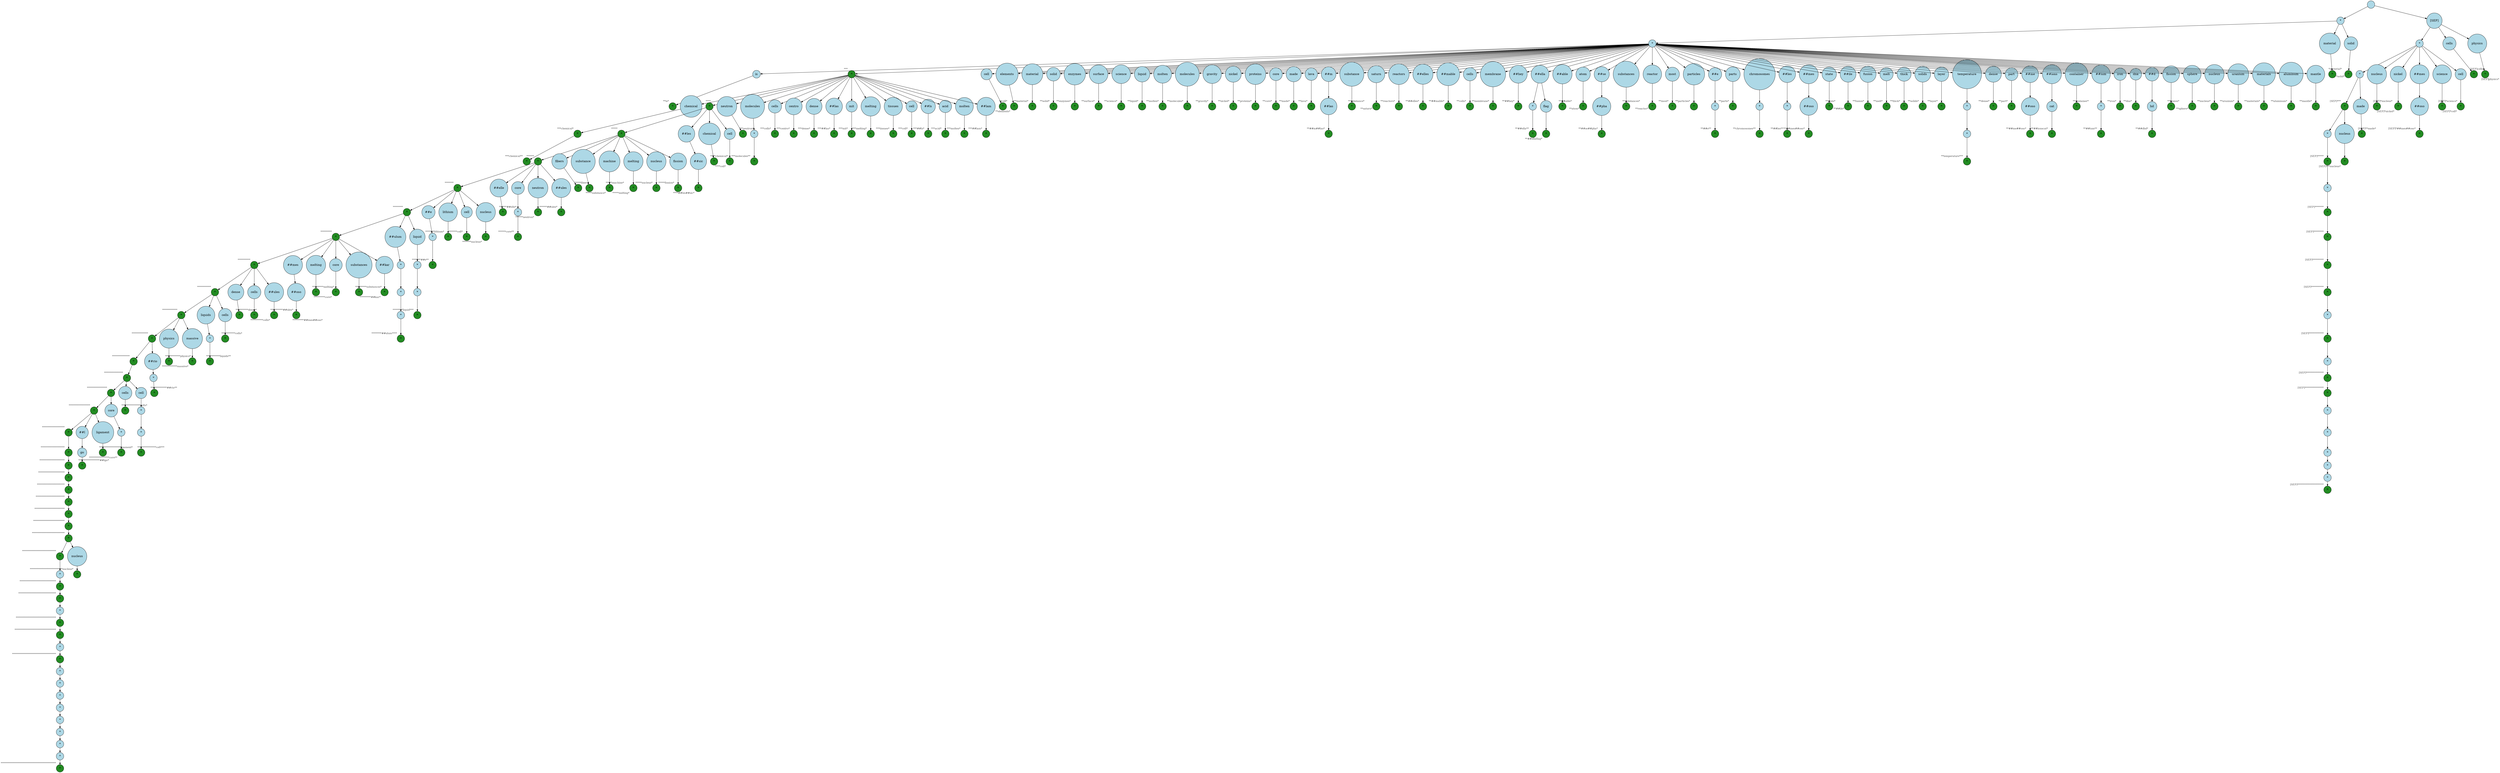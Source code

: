 digraph {
graph [
  nodesep=0.25,
  ranksep=0.3,
  splines=line
];
node [
  style=filled,
  fillcolor=lightblue,
  shape=circle
];
edge [
  arrowsize=0.8,
  color=black
];

94024784723152 [
  label=""
];
94024784762504 [
  label="*"
];
139877758633952 [
  label="*"
];
139877758641008 [
  label="is"
];
139877758641200 [
  label="*"
  xlabel=<<FONT COLOR="grey25" POINT-SIZE="12">**is*</FONT>>
  fillcolor="forestgreen"
  color="black"
];
139877758641152 [
  label="*"
  xlabel=<<FONT COLOR="grey25" POINT-SIZE="12">***</FONT>>
  fillcolor="forestgreen"
  color="black"
];
139881494767024 [
  label="chemical"
];
139881494762864 [
  label="*"
  xlabel=<<FONT COLOR="grey25" POINT-SIZE="12">***chemical*</FONT>>
  fillcolor="forestgreen"
  color="black"
];
139881494759088 [
  label="*"
  xlabel=<<FONT COLOR="grey25" POINT-SIZE="12">***chemical**</FONT>>
  fillcolor="forestgreen"
  color="black"
];
139877758640528 [
  label="*"
  xlabel=<<FONT COLOR="grey25" POINT-SIZE="12">****</FONT>>
  fillcolor="forestgreen"
  color="black"
];
139877758638032 [
  label="*"
  xlabel=<<FONT COLOR="grey25" POINT-SIZE="12">*****</FONT>>
  fillcolor="forestgreen"
  color="black"
];
139877758638800 [
  label="*"
  xlabel=<<FONT COLOR="grey25" POINT-SIZE="12">******</FONT>>
  fillcolor="forestgreen"
  color="black"
];
139877758639328 [
  label="*"
  xlabel=<<FONT COLOR="grey25" POINT-SIZE="12">*******</FONT>>
  fillcolor="forestgreen"
  color="black"
];
139883798859632 [
  label="*"
  xlabel=<<FONT COLOR="grey25" POINT-SIZE="12">********</FONT>>
  fillcolor="forestgreen"
  color="black"
];
139877758356848 [
  label="*"
  xlabel=<<FONT COLOR="grey25" POINT-SIZE="12">*********</FONT>>
  fillcolor="forestgreen"
  color="black"
];
139877758354608 [
  label="*"
  xlabel=<<FONT COLOR="grey25" POINT-SIZE="12">**********</FONT>>
  fillcolor="forestgreen"
  color="black"
];
139877758354224 [
  label="*"
  xlabel=<<FONT COLOR="grey25" POINT-SIZE="12">***********</FONT>>
  fillcolor="forestgreen"
  color="black"
];
139877758362224 [
  label="*"
  xlabel=<<FONT COLOR="grey25" POINT-SIZE="12">************</FONT>>
  fillcolor="forestgreen"
  color="black"
];
139877758368176 [
  label="*"
  xlabel=<<FONT COLOR="grey25" POINT-SIZE="12">*************</FONT>>
  fillcolor="forestgreen"
  color="black"
];
139877758362288 [
  label="*"
  xlabel=<<FONT COLOR="grey25" POINT-SIZE="12">**************</FONT>>
  fillcolor="forestgreen"
  color="black"
];
139877758367088 [
  label="*"
  xlabel=<<FONT COLOR="grey25" POINT-SIZE="12">***************</FONT>>
  fillcolor="forestgreen"
  color="black"
];
139877758362864 [
  label="*"
  xlabel=<<FONT COLOR="grey25" POINT-SIZE="12">****************</FONT>>
  fillcolor="forestgreen"
  color="black"
];
139877758364784 [
  label="*"
  xlabel=<<FONT COLOR="grey25" POINT-SIZE="12">*****************</FONT>>
  fillcolor="forestgreen"
  color="black"
];
139877758367728 [
  label="*"
  xlabel=<<FONT COLOR="grey25" POINT-SIZE="12">******************</FONT>>
  fillcolor="forestgreen"
  color="black"
];
139877758353584 [
  label="*"
  xlabel=<<FONT COLOR="grey25" POINT-SIZE="12">*******************</FONT>>
  fillcolor="forestgreen"
  color="black"
];
139877758367024 [
  label="*"
  xlabel=<<FONT COLOR="grey25" POINT-SIZE="12">********************</FONT>>
  fillcolor="forestgreen"
  color="black"
];
139877758364272 [
  label="*"
  xlabel=<<FONT COLOR="grey25" POINT-SIZE="12">*********************</FONT>>
  fillcolor="forestgreen"
  color="black"
];
139877758360176 [
  label="*"
  xlabel=<<FONT COLOR="grey25" POINT-SIZE="12">**********************</FONT>>
  fillcolor="forestgreen"
  color="black"
];
139877758358768 [
  label="*"
  xlabel=<<FONT COLOR="grey25" POINT-SIZE="12">***********************</FONT>>
  fillcolor="forestgreen"
  color="black"
];
139881494372608 [
  label="*"
  xlabel=<<FONT COLOR="grey25" POINT-SIZE="12">************************</FONT>>
  fillcolor="forestgreen"
  color="black"
];
139881494377968 [
  label="*"
  xlabel=<<FONT COLOR="grey25" POINT-SIZE="12">*************************</FONT>>
  fillcolor="forestgreen"
  color="black"
];
139881494379168 [
  label="*"
  xlabel=<<FONT COLOR="grey25" POINT-SIZE="12">**************************</FONT>>
  fillcolor="forestgreen"
  color="black"
];
139881494377088 [
  label="*"
  xlabel=<<FONT COLOR="grey25" POINT-SIZE="12">***************************</FONT>>
  fillcolor="forestgreen"
  color="black"
];
139881494373488 [
  label="*"
];
139881494369968 [
  label="*"
  xlabel=<<FONT COLOR="grey25" POINT-SIZE="12">*****************************</FONT>>
  fillcolor="forestgreen"
  color="black"
];
139881494371168 [
  label="*"
  xlabel=<<FONT COLOR="grey25" POINT-SIZE="12">******************************</FONT>>
  fillcolor="forestgreen"
  color="black"
];
139881494367248 [
  label="*"
];
139881494378448 [
  label="*"
  xlabel=<<FONT COLOR="grey25" POINT-SIZE="12">********************************</FONT>>
  fillcolor="forestgreen"
  color="black"
];
139881494375488 [
  label="*"
  xlabel=<<FONT COLOR="grey25" POINT-SIZE="12">*********************************</FONT>>
  fillcolor="forestgreen"
  color="black"
];
139881494370928 [
  label="*"
];
139881494370688 [
  label="*"
  xlabel=<<FONT COLOR="grey25" POINT-SIZE="12">***********************************</FONT>>
  fillcolor="forestgreen"
  color="black"
];
139881494370528 [
  label="*"
];
139881494366288 [
  label="*"
];
139881494371248 [
  label="*"
];
139881494366688 [
  label="*"
];
139870779801392 [
  label="*"
];
139870779801104 [
  label="*"
];
139870490246096 [
  label="*"
];
139870490238512 [
  label="*"
];
139870490238896 [
  label="*"
  xlabel=<<FONT COLOR="grey25" POINT-SIZE="12">********************************************</FONT>>
  fillcolor="forestgreen"
  color="black"
];
139881494375568 [
  label="nucleus"
];
139881494373008 [
  label="*"
  xlabel=<<FONT COLOR="grey25" POINT-SIZE="12">**************************nucleus*</FONT>>
  fillcolor="forestgreen"
  color="black"
];
139877758365168 [
  label="##l"
];
139877758361584 [
  label="go"
];
139877758363056 [
  label="*"
  xlabel=<<FONT COLOR="grey25" POINT-SIZE="12">*****************##lgo*</FONT>>
  fillcolor="forestgreen"
  color="black"
];
139883799433328 [
  label="ligament"
];
139883814488624 [
  label="*"
  xlabel=<<FONT COLOR="grey25" POINT-SIZE="12">*****************ligament*</FONT>>
  fillcolor="forestgreen"
  color="black"
];
139877758361072 [
  label="core"
];
139877758357104 [
  label="*"
];
139877758360240 [
  label="*"
  xlabel=<<FONT COLOR="grey25" POINT-SIZE="12">****************core**</FONT>>
  fillcolor="forestgreen"
  color="black"
];
139877758355440 [
  label="cells"
];
139877758368496 [
  label="*"
  xlabel=<<FONT COLOR="grey25" POINT-SIZE="12">***************cells*</FONT>>
  fillcolor="forestgreen"
  color="black"
];
139877758367920 [
  label="cell"
];
139877758360624 [
  label="*"
];
139877758367216 [
  label="*"
];
139877758356720 [
  label="*"
  xlabel=<<FONT COLOR="grey25" POINT-SIZE="12">***************cell***</FONT>>
  fillcolor="forestgreen"
  color="black"
];
139877758369264 [
  label="##rio"
];
139877758354416 [
  label="*"
];
139877758360496 [
  label="*"
  xlabel=<<FONT COLOR="grey25" POINT-SIZE="12">*************##rio**</FONT>>
  fillcolor="forestgreen"
  color="black"
];
139877758362736 [
  label="physics"
];
139877758363568 [
  label="*"
  xlabel=<<FONT COLOR="grey25" POINT-SIZE="12">************physics*</FONT>>
  fillcolor="forestgreen"
  color="black"
];
139877758367792 [
  label="massive"
];
139877758353776 [
  label="*"
  xlabel=<<FONT COLOR="grey25" POINT-SIZE="12">************massive*</FONT>>
  fillcolor="forestgreen"
  color="black"
];
139877758359088 [
  label="liquids"
];
139877758366512 [
  label="*"
];
139877758366192 [
  label="*"
  xlabel=<<FONT COLOR="grey25" POINT-SIZE="12">***********liquids**</FONT>>
  fillcolor="forestgreen"
  color="black"
];
139877758362928 [
  label="cells"
];
139877758363888 [
  label="*"
  xlabel=<<FONT COLOR="grey25" POINT-SIZE="12">***********cells*</FONT>>
  fillcolor="forestgreen"
  color="black"
];
139877758364144 [
  label="dense"
];
139877758358896 [
  label="*"
  xlabel=<<FONT COLOR="grey25" POINT-SIZE="12">**********dense*</FONT>>
  fillcolor="forestgreen"
  color="black"
];
139877758357168 [
  label="cells"
];
139877758356080 [
  label="*"
  xlabel=<<FONT COLOR="grey25" POINT-SIZE="12">**********cells*</FONT>>
  fillcolor="forestgreen"
  color="black"
];
139877758366896 [
  label="##ules"
];
139877758361392 [
  label="*"
  xlabel=<<FONT COLOR="grey25" POINT-SIZE="12">**********##ules*</FONT>>
  fillcolor="forestgreen"
  color="black"
];
139877758365104 [
  label="##mes"
];
139877758369200 [
  label="##oso"
];
139881862357936 [
  label="*"
  xlabel=<<FONT COLOR="grey25" POINT-SIZE="12">*********##mes##oso*</FONT>>
  fillcolor="forestgreen"
  color="black"
];
139881862354672 [
  label="melting"
];
139881862364144 [
  label="*"
  xlabel=<<FONT COLOR="grey25" POINT-SIZE="12">*********melting*</FONT>>
  fillcolor="forestgreen"
  color="black"
];
139881862356912 [
  label="core"
];
139881862361392 [
  label="*"
  xlabel=<<FONT COLOR="grey25" POINT-SIZE="12">*********core*</FONT>>
  fillcolor="forestgreen"
  color="black"
];
139881862362416 [
  label="substances"
];
139881862350960 [
  label="*"
  xlabel=<<FONT COLOR="grey25" POINT-SIZE="12">*********substances*</FONT>>
  fillcolor="forestgreen"
  color="black"
];
139881862358064 [
  label="##kar"
];
139881862363184 [
  label="*"
  xlabel=<<FONT COLOR="grey25" POINT-SIZE="12">*********##kar*</FONT>>
  fillcolor="forestgreen"
  color="black"
];
139881862359152 [
  label="##ulum"
];
139881862359216 [
  label="*"
];
139881862355952 [
  label="*"
];
139881862355504 [
  label="*"
];
139881862353584 [
  label="*"
  xlabel=<<FONT COLOR="grey25" POINT-SIZE="12">********##ulum****</FONT>>
  fillcolor="forestgreen"
  color="black"
];
139881862362672 [
  label="liquid"
];
139881862349424 [
  label="*"
];
139881862363760 [
  label="*"
];
139881862351728 [
  label="*"
  xlabel=<<FONT COLOR="grey25" POINT-SIZE="12">********liquid***</FONT>>
  fillcolor="forestgreen"
  color="black"
];
139881862357488 [
  label="##e"
];
139881862355184 [
  label="*"
];
139881862355056 [
  label="*"
  xlabel=<<FONT COLOR="grey25" POINT-SIZE="12">*******##e**</FONT>>
  fillcolor="forestgreen"
  color="black"
];
139881862357616 [
  label="lithium"
];
139881862361136 [
  label="*"
  xlabel=<<FONT COLOR="grey25" POINT-SIZE="12">*******lithium*</FONT>>
  fillcolor="forestgreen"
  color="black"
];
139881862350896 [
  label="cell"
];
139881862355696 [
  label="*"
  xlabel=<<FONT COLOR="grey25" POINT-SIZE="12">*******cell*</FONT>>
  fillcolor="forestgreen"
  color="black"
];
139881862360176 [
  label="nucleus"
];
139881862359536 [
  label="*"
  xlabel=<<FONT COLOR="grey25" POINT-SIZE="12">*******nucleus*</FONT>>
  fillcolor="forestgreen"
  color="black"
];
139881862352944 [
  label="##elle"
];
139881862362352 [
  label="*"
  xlabel=<<FONT COLOR="grey25" POINT-SIZE="12">******##elle*</FONT>>
  fillcolor="forestgreen"
  color="black"
];
139881862354352 [
  label="core"
];
139881862360880 [
  label="*"
];
139881862352240 [
  label="*"
  xlabel=<<FONT COLOR="grey25" POINT-SIZE="12">******core**</FONT>>
  fillcolor="forestgreen"
  color="black"
];
139881862349168 [
  label="neutron"
];
139881862349360 [
  label="*"
  xlabel=<<FONT COLOR="grey25" POINT-SIZE="12">******neutron*</FONT>>
  fillcolor="forestgreen"
  color="black"
];
139881862348976 [
  label="##ules"
];
139881862357744 [
  label="*"
  xlabel=<<FONT COLOR="grey25" POINT-SIZE="12">******##ules*</FONT>>
  fillcolor="forestgreen"
  color="black"
];
139881862357232 [
  label="fibers"
];
139881862353712 [
  label="*"
  xlabel=<<FONT COLOR="grey25" POINT-SIZE="12">*****fibers*</FONT>>
  fillcolor="forestgreen"
  color="black"
];
139881862354480 [
  label="substance"
];
139881862361072 [
  label="*"
  xlabel=<<FONT COLOR="grey25" POINT-SIZE="12">*****substance*</FONT>>
  fillcolor="forestgreen"
  color="black"
];
139881862359600 [
  label="machine"
];
139881862352624 [
  label="*"
  xlabel=<<FONT COLOR="grey25" POINT-SIZE="12">*****machine*</FONT>>
  fillcolor="forestgreen"
  color="black"
];
139881862349744 [
  label="melting"
];
139881862354224 [
  label="*"
  xlabel=<<FONT COLOR="grey25" POINT-SIZE="12">*****melting*</FONT>>
  fillcolor="forestgreen"
  color="black"
];
139881862356720 [
  label="nucleus"
];
139881862353968 [
  label="*"
  xlabel=<<FONT COLOR="grey25" POINT-SIZE="12">*****nucleus*</FONT>>
  fillcolor="forestgreen"
  color="black"
];
139881862364272 [
  label="fission"
];
139881862363568 [
  label="*"
  xlabel=<<FONT COLOR="grey25" POINT-SIZE="12">*****fission*</FONT>>
  fillcolor="forestgreen"
  color="black"
];
139881862351344 [
  label="##les"
];
139881862361968 [
  label="##sic"
];
139881862353648 [
  label="*"
  xlabel=<<FONT COLOR="grey25" POINT-SIZE="12">****##les##sic*</FONT>>
  fillcolor="forestgreen"
  color="black"
];
139881862362480 [
  label="chemical"
];
139881862356784 [
  label="*"
  xlabel=<<FONT COLOR="grey25" POINT-SIZE="12">****chemical*</FONT>>
  fillcolor="forestgreen"
  color="black"
];
139881862349488 [
  label="cell"
];
139881862351792 [
  label="*"
  xlabel=<<FONT COLOR="grey25" POINT-SIZE="12">****cell*</FONT>>
  fillcolor="forestgreen"
  color="black"
];
139881862361264 [
  label="neutron"
];
139881862359856 [
  label="*"
  xlabel=<<FONT COLOR="grey25" POINT-SIZE="12">***neutron*</FONT>>
  fillcolor="forestgreen"
  color="black"
];
139881862363248 [
  label="molecules"
];
139881862362544 [
  label="*"
];
139881862356016 [
  label="*"
  xlabel=<<FONT COLOR="grey25" POINT-SIZE="12">***molecules**</FONT>>
  fillcolor="forestgreen"
  color="black"
];
139881862358960 [
  label="cells"
];
139881862359664 [
  label="*"
  xlabel=<<FONT COLOR="grey25" POINT-SIZE="12">***cells*</FONT>>
  fillcolor="forestgreen"
  color="black"
];
139881862356272 [
  label="centro"
];
139881862362032 [
  label="*"
  xlabel=<<FONT COLOR="grey25" POINT-SIZE="12">***centro*</FONT>>
  fillcolor="forestgreen"
  color="black"
];
139881862352432 [
  label="dense"
];
139881862354032 [
  label="*"
  xlabel=<<FONT COLOR="grey25" POINT-SIZE="12">***dense*</FONT>>
  fillcolor="forestgreen"
  color="black"
];
139881862356336 [
  label="##las"
];
139881862358704 [
  label="*"
  xlabel=<<FONT COLOR="grey25" POINT-SIZE="12">***##las*</FONT>>
  fillcolor="forestgreen"
  color="black"
];
139881494607408 [
  label="mit"
];
139881494607168 [
  label="*"
  xlabel=<<FONT COLOR="grey25" POINT-SIZE="12">***mit*</FONT>>
  fillcolor="forestgreen"
  color="black"
];
139881862350512 [
  label="melting"
];
139881862352880 [
  label="*"
  xlabel=<<FONT COLOR="grey25" POINT-SIZE="12">***melting*</FONT>>
  fillcolor="forestgreen"
  color="black"
];
139881862363952 [
  label="tissues"
];
139881862365040 [
  label="*"
  xlabel=<<FONT COLOR="grey25" POINT-SIZE="12">***tissues*</FONT>>
  fillcolor="forestgreen"
  color="black"
];
139881494608176 [
  label="cell"
];
139881862360112 [
  label="*"
  xlabel=<<FONT COLOR="grey25" POINT-SIZE="12">***cell*</FONT>>
  fillcolor="forestgreen"
  color="black"
];
139881494596608 [
  label="##ls"
];
139881862358384 [
  label="*"
  xlabel=<<FONT COLOR="grey25" POINT-SIZE="12">***##ls*</FONT>>
  fillcolor="forestgreen"
  color="black"
];
139881482228992 [
  label="acid"
];
139881863411312 [
  label="*"
  xlabel=<<FONT COLOR="grey25" POINT-SIZE="12">***acid*</FONT>>
  fillcolor="forestgreen"
  color="black"
];
139881863404464 [
  label="molten"
];
139881863403120 [
  label="*"
  xlabel=<<FONT COLOR="grey25" POINT-SIZE="12">***molten*</FONT>>
  fillcolor="forestgreen"
  color="black"
];
139881863400688 [
  label="##lam"
];
139881863405296 [
  label="*"
  xlabel=<<FONT COLOR="grey25" POINT-SIZE="12">***##lam*</FONT>>
  fillcolor="forestgreen"
  color="black"
];
139877758640672 [
  label="cell"
];
139881482236672 [
  label="*"
  xlabel=<<FONT COLOR="grey25" POINT-SIZE="12">**cell*</FONT>>
  fillcolor="forestgreen"
  color="black"
];
139881863407088 [
  label="elements"
];
139881863401328 [
  label="*"
  xlabel=<<FONT COLOR="grey25" POINT-SIZE="12">**elements*</FONT>>
  fillcolor="forestgreen"
  color="black"
];
139881863411760 [
  label="material"
];
139881863409328 [
  label="*"
  xlabel=<<FONT COLOR="grey25" POINT-SIZE="12">**material*</FONT>>
  fillcolor="forestgreen"
  color="black"
];
139881482237392 [
  label="solid"
];
139881863409648 [
  label="*"
  xlabel=<<FONT COLOR="grey25" POINT-SIZE="12">**solid*</FONT>>
  fillcolor="forestgreen"
  color="black"
];
139881863404976 [
  label="enzymes"
];
139881863406512 [
  label="*"
  xlabel=<<FONT COLOR="grey25" POINT-SIZE="12">**enzymes*</FONT>>
  fillcolor="forestgreen"
  color="black"
];
139881863398640 [
  label="surface"
];
139881863412848 [
  label="*"
  xlabel=<<FONT COLOR="grey25" POINT-SIZE="12">**surface*</FONT>>
  fillcolor="forestgreen"
  color="black"
];
139881863411632 [
  label="science"
];
139881863409200 [
  label="*"
  xlabel=<<FONT COLOR="grey25" POINT-SIZE="12">**science*</FONT>>
  fillcolor="forestgreen"
  color="black"
];
139881863403184 [
  label="liquid"
];
139881863401008 [
  label="*"
  xlabel=<<FONT COLOR="grey25" POINT-SIZE="12">**liquid*</FONT>>
  fillcolor="forestgreen"
  color="black"
];
139881863402864 [
  label="molten"
];
139881863408368 [
  label="*"
  xlabel=<<FONT COLOR="grey25" POINT-SIZE="12">**molten*</FONT>>
  fillcolor="forestgreen"
  color="black"
];
139881863403888 [
  label="molecules"
];
139881863410416 [
  label="*"
  xlabel=<<FONT COLOR="grey25" POINT-SIZE="12">**molecules*</FONT>>
  fillcolor="forestgreen"
  color="black"
];
139881863401072 [
  label="gravity"
];
139881863404720 [
  label="*"
  xlabel=<<FONT COLOR="grey25" POINT-SIZE="12">**gravity*</FONT>>
  fillcolor="forestgreen"
  color="black"
];
139881863403440 [
  label="nickel"
];
139881863402224 [
  label="*"
  xlabel=<<FONT COLOR="grey25" POINT-SIZE="12">**nickel*</FONT>>
  fillcolor="forestgreen"
  color="black"
];
139881863409072 [
  label="proteins"
];
139881863409008 [
  label="*"
  xlabel=<<FONT COLOR="grey25" POINT-SIZE="12">**proteins*</FONT>>
  fillcolor="forestgreen"
  color="black"
];
139881482233744 [
  label="core"
];
139881482233936 [
  label="*"
  xlabel=<<FONT COLOR="grey25" POINT-SIZE="12">**core*</FONT>>
  fillcolor="forestgreen"
  color="black"
];
139881482233888 [
  label="made"
];
139881482234416 [
  label="*"
  xlabel=<<FONT COLOR="grey25" POINT-SIZE="12">**made*</FONT>>
  fillcolor="forestgreen"
  color="black"
];
139881482234368 [
  label="lava"
];
139881482234992 [
  label="*"
  xlabel=<<FONT COLOR="grey25" POINT-SIZE="12">**lava*</FONT>>
  fillcolor="forestgreen"
  color="black"
];
139881482235856 [
  label="##m"
];
139881863398384 [
  label="##las"
];
139881863399728 [
  label="*"
  xlabel=<<FONT COLOR="grey25" POINT-SIZE="12">**##m##las*</FONT>>
  fillcolor="forestgreen"
  color="black"
];
139881863412592 [
  label="substance"
];
139881863399472 [
  label="*"
  xlabel=<<FONT COLOR="grey25" POINT-SIZE="12">**substance*</FONT>>
  fillcolor="forestgreen"
  color="black"
];
139881863398512 [
  label="saturn"
];
139881863412208 [
  label="*"
  xlabel=<<FONT COLOR="grey25" POINT-SIZE="12">**saturn*</FONT>>
  fillcolor="forestgreen"
  color="black"
];
139881863404656 [
  label="reactors"
];
139881863399408 [
  label="*"
  xlabel=<<FONT COLOR="grey25" POINT-SIZE="12">**reactors*</FONT>>
  fillcolor="forestgreen"
  color="black"
];
139881863398896 [
  label="##elles"
];
139881863404144 [
  label="*"
  xlabel=<<FONT COLOR="grey25" POINT-SIZE="12">**##elles*</FONT>>
  fillcolor="forestgreen"
  color="black"
];
139881863411440 [
  label="##mable"
];
139881863411504 [
  label="*"
  xlabel=<<FONT COLOR="grey25" POINT-SIZE="12">**##mable*</FONT>>
  fillcolor="forestgreen"
  color="black"
];
139881482239744 [
  label="cells"
];
139881863400944 [
  label="*"
  xlabel=<<FONT COLOR="grey25" POINT-SIZE="12">**cells*</FONT>>
  fillcolor="forestgreen"
  color="black"
];
139881863408048 [
  label="membrane"
];
139881863408496 [
  label="*"
  xlabel=<<FONT COLOR="grey25" POINT-SIZE="12">**membrane*</FONT>>
  fillcolor="forestgreen"
  color="black"
];
139881482224432 [
  label="##hey"
];
139881863408432 [
  label="*"
  xlabel=<<FONT COLOR="grey25" POINT-SIZE="12">**##hey*</FONT>>
  fillcolor="forestgreen"
  color="black"
];
139881863410736 [
  label="##ella"
];
139881863399344 [
  label="*"
];
139881863398832 [
  label="*"
  xlabel=<<FONT COLOR="grey25" POINT-SIZE="12">**##ella**</FONT>>
  fillcolor="forestgreen"
  color="black"
];
139881863404336 [
  label="flag"
];
139881863406640 [
  label="*"
  xlabel=<<FONT COLOR="grey25" POINT-SIZE="12">**##ellaflag*</FONT>>
  fillcolor="forestgreen"
  color="black"
];
139881863407024 [
  label="##able"
];
139881863408688 [
  label="*"
  xlabel=<<FONT COLOR="grey25" POINT-SIZE="12">**##able*</FONT>>
  fillcolor="forestgreen"
  color="black"
];
139881482226016 [
  label="atom"
];
139881482226208 [
  label="*"
  xlabel=<<FONT COLOR="grey25" POINT-SIZE="12">**atom*</FONT>>
  fillcolor="forestgreen"
  color="black"
];
139881482226160 [
  label="##se"
];
139881863399088 [
  label="##pha"
];
139881863404528 [
  label="*"
  xlabel=<<FONT COLOR="grey25" POINT-SIZE="12">**##se##pha*</FONT>>
  fillcolor="forestgreen"
  color="black"
];
139881863411184 [
  label="substances"
];
139881863401648 [
  label="*"
  xlabel=<<FONT COLOR="grey25" POINT-SIZE="12">**substances*</FONT>>
  fillcolor="forestgreen"
  color="black"
];
139881863397552 [
  label="reactor"
];
139881863398064 [
  label="*"
  xlabel=<<FONT COLOR="grey25" POINT-SIZE="12">**reactor*</FONT>>
  fillcolor="forestgreen"
  color="black"
];
139881482228272 [
  label="most"
];
139881482228560 [
  label="*"
  xlabel=<<FONT COLOR="grey25" POINT-SIZE="12">**most*</FONT>>
  fillcolor="forestgreen"
  color="black"
];
139881863400624 [
  label="particles"
];
139881863413424 [
  label="*"
  xlabel=<<FONT COLOR="grey25" POINT-SIZE="12">**particles*</FONT>>
  fillcolor="forestgreen"
  color="black"
];
139881482234848 [
  label="##e"
];
139880128951712 [
  label="*"
];
139880128939568 [
  label="*"
  xlabel=<<FONT COLOR="grey25" POINT-SIZE="12">**##e**</FONT>>
  fillcolor="forestgreen"
  color="black"
];
139880128951904 [
  label="parts"
];
139881863408816 [
  label="*"
  xlabel=<<FONT COLOR="grey25" POINT-SIZE="12">**parts*</FONT>>
  fillcolor="forestgreen"
  color="black"
];
139881863412272 [
  label="chromosomes"
];
139881863407536 [
  label="*"
];
139881863400432 [
  label="*"
  xlabel=<<FONT COLOR="grey25" POINT-SIZE="12">**chromosomes**</FONT>>
  fillcolor="forestgreen"
  color="black"
];
139880128943408 [
  label="##les"
];
139881863409904 [
  label="*"
];
139881863399024 [
  label="*"
  xlabel=<<FONT COLOR="grey25" POINT-SIZE="12">**##les**</FONT>>
  fillcolor="forestgreen"
  color="black"
];
139880128943840 [
  label="##mes"
];
139881863407152 [
  label="##oso"
];
139881863412016 [
  label="*"
  xlabel=<<FONT COLOR="grey25" POINT-SIZE="12">**##mes##oso*</FONT>>
  fillcolor="forestgreen"
  color="black"
];
139880128943216 [
  label="state"
];
139881863410864 [
  label="*"
  xlabel=<<FONT COLOR="grey25" POINT-SIZE="12">**state*</FONT>>
  fillcolor="forestgreen"
  color="black"
];
139880128944848 [
  label="##ile"
];
139881863042800 [
  label="*"
  xlabel=<<FONT COLOR="grey25" POINT-SIZE="12">**##ile*</FONT>>
  fillcolor="forestgreen"
  color="black"
];
139881863046768 [
  label="fusion"
];
139881863052464 [
  label="*"
  xlabel=<<FONT COLOR="grey25" POINT-SIZE="12">**fusion*</FONT>>
  fillcolor="forestgreen"
  color="black"
];
139880128947440 [
  label="melt"
];
139880128946528 [
  label="*"
  xlabel=<<FONT COLOR="grey25" POINT-SIZE="12">**melt*</FONT>>
  fillcolor="forestgreen"
  color="black"
];
139880128946624 [
  label="thick"
];
139881863039984 [
  label="*"
  xlabel=<<FONT COLOR="grey25" POINT-SIZE="12">**thick*</FONT>>
  fillcolor="forestgreen"
  color="black"
];
139881863047472 [
  label="solids"
];
139881863050032 [
  label="*"
  xlabel=<<FONT COLOR="grey25" POINT-SIZE="12">**solids*</FONT>>
  fillcolor="forestgreen"
  color="black"
];
139880128938464 [
  label="layer"
];
139881863045360 [
  label="*"
  xlabel=<<FONT COLOR="grey25" POINT-SIZE="12">**layer*</FONT>>
  fillcolor="forestgreen"
  color="black"
];
139881863037360 [
  label="temperature"
];
139881863052848 [
  label="*"
];
139881863051504 [
  label="*"
];
139881863052400 [
  label="*"
  xlabel=<<FONT COLOR="grey25" POINT-SIZE="12">**temperature***</FONT>>
  fillcolor="forestgreen"
  color="black"
];
139880128940384 [
  label="dense"
];
139881863040368 [
  label="*"
  xlabel=<<FONT COLOR="grey25" POINT-SIZE="12">**dense*</FONT>>
  fillcolor="forestgreen"
  color="black"
];
139880128941344 [
  label="part"
];
139880128940912 [
  label="*"
  xlabel=<<FONT COLOR="grey25" POINT-SIZE="12">**part*</FONT>>
  fillcolor="forestgreen"
  color="black"
];
139880128941296 [
  label="##me"
];
139881863049968 [
  label="##oso"
];
139881863052080 [
  label="*"
  xlabel=<<FONT COLOR="grey25" POINT-SIZE="12">**##me##oso*</FONT>>
  fillcolor="forestgreen"
  color="black"
];
139881863046832 [
  label="##ions"
];
139881863038768 [
  label="cat"
];
139881863041200 [
  label="*"
  xlabel=<<FONT COLOR="grey25" POINT-SIZE="12">**##ionscat*</FONT>>
  fillcolor="forestgreen"
  color="black"
];
139881863047664 [
  label="container"
];
139881863036976 [
  label="*"
  xlabel=<<FONT COLOR="grey25" POINT-SIZE="12">**container*</FONT>>
  fillcolor="forestgreen"
  color="black"
];
139880128942592 [
  label="##ium"
];
139881863045104 [
  label="*"
];
139881863041584 [
  label="*"
  xlabel=<<FONT COLOR="grey25" POINT-SIZE="12">**##ium**</FONT>>
  fillcolor="forestgreen"
  color="black"
];
139880128949696 [
  label="iron"
];
139880128950176 [
  label="*"
  xlabel=<<FONT COLOR="grey25" POINT-SIZE="12">**iron*</FONT>>
  fillcolor="forestgreen"
  color="black"
];
139880128950272 [
  label="dna"
];
139880128950752 [
  label="*"
  xlabel=<<FONT COLOR="grey25" POINT-SIZE="12">**dna*</FONT>>
  fillcolor="forestgreen"
  color="black"
];
139880128950512 [
  label="##d"
];
139880128949504 [
  label="hd"
];
139881863051312 [
  label="*"
  xlabel=<<FONT COLOR="grey25" POINT-SIZE="12">**##dhd*</FONT>>
  fillcolor="forestgreen"
  color="black"
];
139881863042672 [
  label="fission"
];
139881863048752 [
  label="*"
  xlabel=<<FONT COLOR="grey25" POINT-SIZE="12">**fission*</FONT>>
  fillcolor="forestgreen"
  color="black"
];
139881863046128 [
  label="sphere"
];
139881863042736 [
  label="*"
  xlabel=<<FONT COLOR="grey25" POINT-SIZE="12">**sphere*</FONT>>
  fillcolor="forestgreen"
  color="black"
];
139881863046000 [
  label="nucleus"
];
139881863037552 [
  label="*"
  xlabel=<<FONT COLOR="grey25" POINT-SIZE="12">**nucleus*</FONT>>
  fillcolor="forestgreen"
  color="black"
];
139881863047408 [
  label="uranium"
];
139881863043440 [
  label="*"
  xlabel=<<FONT COLOR="grey25" POINT-SIZE="12">**uranium*</FONT>>
  fillcolor="forestgreen"
  color="black"
];
139881863042288 [
  label="materials"
];
139881863040240 [
  label="*"
  xlabel=<<FONT COLOR="grey25" POINT-SIZE="12">**materials*</FONT>>
  fillcolor="forestgreen"
  color="black"
];
139881863047152 [
  label="aluminum"
];
139881863042096 [
  label="*"
  xlabel=<<FONT COLOR="grey25" POINT-SIZE="12">**aluminum*</FONT>>
  fillcolor="forestgreen"
  color="black"
];
139881863052208 [
  label="mantle"
];
139881863042224 [
  label="*"
  xlabel=<<FONT COLOR="grey25" POINT-SIZE="12">**mantle*</FONT>>
  fillcolor="forestgreen"
  color="black"
];
139881863037424 [
  label="material"
];
139881863044784 [
  label="*"
  xlabel=<<FONT COLOR="grey25" POINT-SIZE="12">*material*</FONT>>
  fillcolor="forestgreen"
  color="black"
];
139880128953824 [
  label="solid"
];
139880128953104 [
  label="*"
  xlabel=<<FONT COLOR="grey25" POINT-SIZE="12">*solid*</FONT>>
  fillcolor="forestgreen"
  color="black"
];
139881862278256 [
  label="[SEP]"
];
139880128953680 [
  label="*"
];
139880128953248 [
  label="*"
];
139881863044592 [
  label="*"
  xlabel=<<FONT COLOR="grey25" POINT-SIZE="12">[SEP]***</FONT>>
  fillcolor="forestgreen"
  color="black"
];
139881863043312 [
  label="*"
];
139881863046384 [
  label="*"
  xlabel=<<FONT COLOR="grey25" POINT-SIZE="12">[SEP]*****</FONT>>
  fillcolor="forestgreen"
  color="black"
];
139881863037872 [
  label="*"
];
139881863044336 [
  label="*"
  xlabel=<<FONT COLOR="grey25" POINT-SIZE="12">[SEP]*******</FONT>>
  fillcolor="forestgreen"
  color="black"
];
139881863037616 [
  label="*"
  xlabel=<<FONT COLOR="grey25" POINT-SIZE="12">[SEP]********</FONT>>
  fillcolor="forestgreen"
  color="black"
];
139881863051888 [
  label="*"
  xlabel=<<FONT COLOR="grey25" POINT-SIZE="12">[SEP]*********</FONT>>
  fillcolor="forestgreen"
  color="black"
];
139881863040048 [
  label="*"
  xlabel=<<FONT COLOR="grey25" POINT-SIZE="12">[SEP]**********</FONT>>
  fillcolor="forestgreen"
  color="black"
];
139881863048240 [
  label="*"
];
139881863053232 [
  label="*"
  xlabel=<<FONT COLOR="grey25" POINT-SIZE="12">[SEP]************</FONT>>
  fillcolor="forestgreen"
  color="black"
];
139881863041264 [
  label="*"
];
139881863046512 [
  label="*"
  xlabel=<<FONT COLOR="grey25" POINT-SIZE="12">[SEP]**************</FONT>>
  fillcolor="forestgreen"
  color="black"
];
139881863050480 [
  label="*"
  xlabel=<<FONT COLOR="grey25" POINT-SIZE="12">[SEP]***************</FONT>>
  fillcolor="forestgreen"
  color="black"
];
139881863049712 [
  label="*"
];
139881863049584 [
  label="*"
];
139881863053104 [
  label="*"
];
139881494377008 [
  label="*"
];
139881494367008 [
  label="*"
];
139881494376128 [
  label="*"
  xlabel=<<FONT COLOR="grey25" POINT-SIZE="12">[SEP]*********************</FONT>>
  fillcolor="forestgreen"
  color="black"
];
139881863040752 [
  label="nucleus"
];
139881863044720 [
  label="*"
  xlabel=<<FONT COLOR="grey25" POINT-SIZE="12">[SEP]***nucleus*</FONT>>
  fillcolor="forestgreen"
  color="black"
];
139881863037296 [
  label="made"
];
139881863045040 [
  label="*"
  xlabel=<<FONT COLOR="grey25" POINT-SIZE="12">[SEP]**made*</FONT>>
  fillcolor="forestgreen"
  color="black"
];
139881863038640 [
  label="nucleus"
];
139881863037936 [
  label="*"
  xlabel=<<FONT COLOR="grey25" POINT-SIZE="12">[SEP]*nucleus*</FONT>>
  fillcolor="forestgreen"
  color="black"
];
139881863037040 [
  label="nickel"
];
139881863037680 [
  label="*"
  xlabel=<<FONT COLOR="grey25" POINT-SIZE="12">[SEP]*nickel*</FONT>>
  fillcolor="forestgreen"
  color="black"
];
139881863047600 [
  label="##mes"
];
139881863038832 [
  label="##oso"
];
139881863038384 [
  label="*"
  xlabel=<<FONT COLOR="grey25" POINT-SIZE="12">[SEP]*##mes##oso*</FONT>>
  fillcolor="forestgreen"
  color="black"
];
139881863039728 [
  label="science"
];
139881863049264 [
  label="*"
  xlabel=<<FONT COLOR="grey25" POINT-SIZE="12">[SEP]*science*</FONT>>
  fillcolor="forestgreen"
  color="black"
];
139881863044208 [
  label="cell"
];
139881481480240 [
  label="*"
  xlabel=<<FONT COLOR="grey25" POINT-SIZE="12">[SEP]*cell*</FONT>>
  fillcolor="forestgreen"
  color="black"
];
139881481476528 [
  label="cells"
];
139881481481712 [
  label="*"
  xlabel=<<FONT COLOR="grey25" POINT-SIZE="12">[SEP]cells*</FONT>>
  fillcolor="forestgreen"
  color="black"
];
139881481474160 [
  label="physics"
];
139881481477040 [
  label="*"
  xlabel=<<FONT COLOR="grey25" POINT-SIZE="12">[SEP]physics*</FONT>>
  fillcolor="forestgreen"
  color="black"
];
139877758641008 -> 139877758641200 [

];
139877758633952 -> 139877758641008 [

];
139881494762864 -> 139881494759088 [

];
139881494767024 -> 139881494762864 [

];
139877758641152 -> 139881494767024 [

];
139870490238512 -> 139870490238896 [

];
139870490246096 -> 139870490238512 [

];
139870779801104 -> 139870490246096 [

];
139870779801392 -> 139870779801104 [

];
139881494366688 -> 139870779801392 [

];
139881494371248 -> 139881494366688 [

];
139881494366288 -> 139881494371248 [

];
139881494370528 -> 139881494366288 [

];
139881494370688 -> 139881494370528 [

];
139881494370928 -> 139881494370688 [

];
139881494375488 -> 139881494370928 [

];
139881494378448 -> 139881494375488 [

];
139881494367248 -> 139881494378448 [

];
139881494371168 -> 139881494367248 [

];
139881494369968 -> 139881494371168 [

];
139881494373488 -> 139881494369968 [

];
139881494377088 -> 139881494373488 [

];
139881494379168 -> 139881494377088 [

];
139881494375568 -> 139881494373008 [

];
139881494379168 -> 139881494375568 [

];
139881494377968 -> 139881494379168 [

];
139881494372608 -> 139881494377968 [

];
139877758358768 -> 139881494372608 [

];
139877758360176 -> 139877758358768 [

];
139877758364272 -> 139877758360176 [

];
139877758367024 -> 139877758364272 [

];
139877758353584 -> 139877758367024 [

];
139877758367728 -> 139877758353584 [

];
139877758364784 -> 139877758367728 [

];
139877758361584 -> 139877758363056 [

];
139877758365168 -> 139877758361584 [

];
139877758364784 -> 139877758365168 [

];
139883799433328 -> 139883814488624 [

];
139877758364784 -> 139883799433328 [

];
139877758362864 -> 139877758364784 [

];
139877758357104 -> 139877758360240 [

];
139877758361072 -> 139877758357104 [

];
139877758362864 -> 139877758361072 [

];
139877758367088 -> 139877758362864 [

];
139877758355440 -> 139877758368496 [

];
139877758367088 -> 139877758355440 [

];
139877758367216 -> 139877758356720 [

];
139877758360624 -> 139877758367216 [

];
139877758367920 -> 139877758360624 [

];
139877758367088 -> 139877758367920 [

];
139877758362288 -> 139877758367088 [

];
139877758368176 -> 139877758362288 [

];
139877758354416 -> 139877758360496 [

];
139877758369264 -> 139877758354416 [

];
139877758368176 -> 139877758369264 [

];
139877758362224 -> 139877758368176 [

];
139877758362736 -> 139877758363568 [

];
139877758362224 -> 139877758362736 [

];
139877758367792 -> 139877758353776 [

];
139877758362224 -> 139877758367792 [

];
139877758354224 -> 139877758362224 [

];
139877758366512 -> 139877758366192 [

];
139877758359088 -> 139877758366512 [

];
139877758354224 -> 139877758359088 [

];
139877758362928 -> 139877758363888 [

];
139877758354224 -> 139877758362928 [

];
139877758354608 -> 139877758354224 [

];
139877758364144 -> 139877758358896 [

];
139877758354608 -> 139877758364144 [

];
139877758357168 -> 139877758356080 [

];
139877758354608 -> 139877758357168 [

];
139877758366896 -> 139877758361392 [

];
139877758354608 -> 139877758366896 [

];
139877758356848 -> 139877758354608 [

];
139877758369200 -> 139881862357936 [

];
139877758365104 -> 139877758369200 [

];
139877758356848 -> 139877758365104 [

];
139881862354672 -> 139881862364144 [

];
139877758356848 -> 139881862354672 [

];
139881862356912 -> 139881862361392 [

];
139877758356848 -> 139881862356912 [

];
139881862362416 -> 139881862350960 [

];
139877758356848 -> 139881862362416 [

];
139881862358064 -> 139881862363184 [

];
139877758356848 -> 139881862358064 [

];
139883798859632 -> 139877758356848 [

];
139881862355504 -> 139881862353584 [

];
139881862355952 -> 139881862355504 [

];
139881862359216 -> 139881862355952 [

];
139881862359152 -> 139881862359216 [

];
139883798859632 -> 139881862359152 [

];
139881862363760 -> 139881862351728 [

];
139881862349424 -> 139881862363760 [

];
139881862362672 -> 139881862349424 [

];
139883798859632 -> 139881862362672 [

];
139877758639328 -> 139883798859632 [

];
139881862355184 -> 139881862355056 [

];
139881862357488 -> 139881862355184 [

];
139877758639328 -> 139881862357488 [

];
139881862357616 -> 139881862361136 [

];
139877758639328 -> 139881862357616 [

];
139881862350896 -> 139881862355696 [

];
139877758639328 -> 139881862350896 [

];
139881862360176 -> 139881862359536 [

];
139877758639328 -> 139881862360176 [

];
139877758638800 -> 139877758639328 [

];
139881862352944 -> 139881862362352 [

];
139877758638800 -> 139881862352944 [

];
139881862360880 -> 139881862352240 [

];
139881862354352 -> 139881862360880 [

];
139877758638800 -> 139881862354352 [

];
139881862349168 -> 139881862349360 [

];
139877758638800 -> 139881862349168 [

];
139881862348976 -> 139881862357744 [

];
139877758638800 -> 139881862348976 [

];
139877758638032 -> 139877758638800 [

];
139881862357232 -> 139881862353712 [

];
139877758638032 -> 139881862357232 [

];
139881862354480 -> 139881862361072 [

];
139877758638032 -> 139881862354480 [

];
139881862359600 -> 139881862352624 [

];
139877758638032 -> 139881862359600 [

];
139881862349744 -> 139881862354224 [

];
139877758638032 -> 139881862349744 [

];
139881862356720 -> 139881862353968 [

];
139877758638032 -> 139881862356720 [

];
139881862364272 -> 139881862363568 [

];
139877758638032 -> 139881862364272 [

];
139877758640528 -> 139877758638032 [

];
139881862361968 -> 139881862353648 [

];
139881862351344 -> 139881862361968 [

];
139877758640528 -> 139881862351344 [

];
139881862362480 -> 139881862356784 [

];
139877758640528 -> 139881862362480 [

];
139881862349488 -> 139881862351792 [

];
139877758640528 -> 139881862349488 [

];
139877758641152 -> 139877758640528 [

];
139881862361264 -> 139881862359856 [

];
139877758641152 -> 139881862361264 [

];
139881862362544 -> 139881862356016 [

];
139881862363248 -> 139881862362544 [

];
139877758641152 -> 139881862363248 [

];
139881862358960 -> 139881862359664 [

];
139877758641152 -> 139881862358960 [

];
139881862356272 -> 139881862362032 [

];
139877758641152 -> 139881862356272 [

];
139881862352432 -> 139881862354032 [

];
139877758641152 -> 139881862352432 [

];
139881862356336 -> 139881862358704 [

];
139877758641152 -> 139881862356336 [

];
139881494607408 -> 139881494607168 [

];
139877758641152 -> 139881494607408 [

];
139881862350512 -> 139881862352880 [

];
139877758641152 -> 139881862350512 [

];
139881862363952 -> 139881862365040 [

];
139877758641152 -> 139881862363952 [

];
139881494608176 -> 139881862360112 [

];
139877758641152 -> 139881494608176 [

];
139881494596608 -> 139881862358384 [

];
139877758641152 -> 139881494596608 [

];
139881482228992 -> 139881863411312 [

];
139877758641152 -> 139881482228992 [

];
139881863404464 -> 139881863403120 [

];
139877758641152 -> 139881863404464 [

];
139881863400688 -> 139881863405296 [

];
139877758641152 -> 139881863400688 [

];
139877758633952 -> 139877758641152 [

];
139877758640672 -> 139881482236672 [

];
139877758633952 -> 139877758640672 [

];
139881863407088 -> 139881863401328 [

];
139877758633952 -> 139881863407088 [

];
139881863411760 -> 139881863409328 [

];
139877758633952 -> 139881863411760 [

];
139881482237392 -> 139881863409648 [

];
139877758633952 -> 139881482237392 [

];
139881863404976 -> 139881863406512 [

];
139877758633952 -> 139881863404976 [

];
139881863398640 -> 139881863412848 [

];
139877758633952 -> 139881863398640 [

];
139881863411632 -> 139881863409200 [

];
139877758633952 -> 139881863411632 [

];
139881863403184 -> 139881863401008 [

];
139877758633952 -> 139881863403184 [

];
139881863402864 -> 139881863408368 [

];
139877758633952 -> 139881863402864 [

];
139881863403888 -> 139881863410416 [

];
139877758633952 -> 139881863403888 [

];
139881863401072 -> 139881863404720 [

];
139877758633952 -> 139881863401072 [

];
139881863403440 -> 139881863402224 [

];
139877758633952 -> 139881863403440 [

];
139881863409072 -> 139881863409008 [

];
139877758633952 -> 139881863409072 [

];
139881482233744 -> 139881482233936 [

];
139877758633952 -> 139881482233744 [

];
139881482233888 -> 139881482234416 [

];
139877758633952 -> 139881482233888 [

];
139881482234368 -> 139881482234992 [

];
139877758633952 -> 139881482234368 [

];
139881863398384 -> 139881863399728 [

];
139881482235856 -> 139881863398384 [

];
139877758633952 -> 139881482235856 [

];
139881863412592 -> 139881863399472 [

];
139877758633952 -> 139881863412592 [

];
139881863398512 -> 139881863412208 [

];
139877758633952 -> 139881863398512 [

];
139881863404656 -> 139881863399408 [

];
139877758633952 -> 139881863404656 [

];
139881863398896 -> 139881863404144 [

];
139877758633952 -> 139881863398896 [

];
139881863411440 -> 139881863411504 [

];
139877758633952 -> 139881863411440 [

];
139881482239744 -> 139881863400944 [

];
139877758633952 -> 139881482239744 [

];
139881863408048 -> 139881863408496 [

];
139877758633952 -> 139881863408048 [

];
139881482224432 -> 139881863408432 [

];
139877758633952 -> 139881482224432 [

];
139881863399344 -> 139881863398832 [

];
139881863410736 -> 139881863399344 [

];
139881863404336 -> 139881863406640 [

];
139881863410736 -> 139881863404336 [

];
139877758633952 -> 139881863410736 [

];
139881863407024 -> 139881863408688 [

];
139877758633952 -> 139881863407024 [

];
139881482226016 -> 139881482226208 [

];
139877758633952 -> 139881482226016 [

];
139881863399088 -> 139881863404528 [

];
139881482226160 -> 139881863399088 [

];
139877758633952 -> 139881482226160 [

];
139881863411184 -> 139881863401648 [

];
139877758633952 -> 139881863411184 [

];
139881863397552 -> 139881863398064 [

];
139877758633952 -> 139881863397552 [

];
139881482228272 -> 139881482228560 [

];
139877758633952 -> 139881482228272 [

];
139881863400624 -> 139881863413424 [

];
139877758633952 -> 139881863400624 [

];
139880128951712 -> 139880128939568 [

];
139881482234848 -> 139880128951712 [

];
139877758633952 -> 139881482234848 [

];
139880128951904 -> 139881863408816 [

];
139877758633952 -> 139880128951904 [

];
139881863407536 -> 139881863400432 [

];
139881863412272 -> 139881863407536 [

];
139877758633952 -> 139881863412272 [

];
139881863409904 -> 139881863399024 [

];
139880128943408 -> 139881863409904 [

];
139877758633952 -> 139880128943408 [

];
139881863407152 -> 139881863412016 [

];
139880128943840 -> 139881863407152 [

];
139877758633952 -> 139880128943840 [

];
139880128943216 -> 139881863410864 [

];
139877758633952 -> 139880128943216 [

];
139880128944848 -> 139881863042800 [

];
139877758633952 -> 139880128944848 [

];
139881863046768 -> 139881863052464 [

];
139877758633952 -> 139881863046768 [

];
139880128947440 -> 139880128946528 [

];
139877758633952 -> 139880128947440 [

];
139880128946624 -> 139881863039984 [

];
139877758633952 -> 139880128946624 [

];
139881863047472 -> 139881863050032 [

];
139877758633952 -> 139881863047472 [

];
139880128938464 -> 139881863045360 [

];
139877758633952 -> 139880128938464 [

];
139881863051504 -> 139881863052400 [

];
139881863052848 -> 139881863051504 [

];
139881863037360 -> 139881863052848 [

];
139877758633952 -> 139881863037360 [

];
139880128940384 -> 139881863040368 [

];
139877758633952 -> 139880128940384 [

];
139880128941344 -> 139880128940912 [

];
139877758633952 -> 139880128941344 [

];
139881863049968 -> 139881863052080 [

];
139880128941296 -> 139881863049968 [

];
139877758633952 -> 139880128941296 [

];
139881863038768 -> 139881863041200 [

];
139881863046832 -> 139881863038768 [

];
139877758633952 -> 139881863046832 [

];
139881863047664 -> 139881863036976 [

];
139877758633952 -> 139881863047664 [

];
139881863045104 -> 139881863041584 [

];
139880128942592 -> 139881863045104 [

];
139877758633952 -> 139880128942592 [

];
139880128949696 -> 139880128950176 [

];
139877758633952 -> 139880128949696 [

];
139880128950272 -> 139880128950752 [

];
139877758633952 -> 139880128950272 [

];
139880128949504 -> 139881863051312 [

];
139880128950512 -> 139880128949504 [

];
139877758633952 -> 139880128950512 [

];
139881863042672 -> 139881863048752 [

];
139877758633952 -> 139881863042672 [

];
139881863046128 -> 139881863042736 [

];
139877758633952 -> 139881863046128 [

];
139881863046000 -> 139881863037552 [

];
139877758633952 -> 139881863046000 [

];
139881863047408 -> 139881863043440 [

];
139877758633952 -> 139881863047408 [

];
139881863042288 -> 139881863040240 [

];
139877758633952 -> 139881863042288 [

];
139881863047152 -> 139881863042096 [

];
139877758633952 -> 139881863047152 [

];
139881863052208 -> 139881863042224 [

];
139877758633952 -> 139881863052208 [

];
94024784762504 -> 139877758633952 [

];
139881863037424 -> 139881863044784 [

];
94024784762504 -> 139881863037424 [

];
139880128953824 -> 139880128953104 [

];
94024784762504 -> 139880128953824 [

];
94024784723152 -> 94024784762504 [

];
139881494367008 -> 139881494376128 [

];
139881494377008 -> 139881494367008 [

];
139881863053104 -> 139881494377008 [

];
139881863049584 -> 139881863053104 [

];
139881863049712 -> 139881863049584 [

];
139881863050480 -> 139881863049712 [

];
139881863046512 -> 139881863050480 [

];
139881863041264 -> 139881863046512 [

];
139881863053232 -> 139881863041264 [

];
139881863048240 -> 139881863053232 [

];
139881863040048 -> 139881863048240 [

];
139881863051888 -> 139881863040048 [

];
139881863037616 -> 139881863051888 [

];
139881863044336 -> 139881863037616 [

];
139881863037872 -> 139881863044336 [

];
139881863046384 -> 139881863037872 [

];
139881863043312 -> 139881863046384 [

];
139881863044592 -> 139881863043312 [

];
139881863040752 -> 139881863044720 [

];
139881863044592 -> 139881863040752 [

];
139880128953248 -> 139881863044592 [

];
139881863037296 -> 139881863045040 [

];
139880128953248 -> 139881863037296 [

];
139880128953680 -> 139880128953248 [

];
139881863038640 -> 139881863037936 [

];
139880128953680 -> 139881863038640 [

];
139881863037040 -> 139881863037680 [

];
139880128953680 -> 139881863037040 [

];
139881863038832 -> 139881863038384 [

];
139881863047600 -> 139881863038832 [

];
139880128953680 -> 139881863047600 [

];
139881863039728 -> 139881863049264 [

];
139880128953680 -> 139881863039728 [

];
139881863044208 -> 139881481480240 [

];
139880128953680 -> 139881863044208 [

];
139881862278256 -> 139880128953680 [

];
139881481476528 -> 139881481481712 [

];
139881862278256 -> 139881481476528 [

];
139881481474160 -> 139881481477040 [

];
139881862278256 -> 139881481474160 [

];
94024784723152 -> 139881862278256 [

];
}